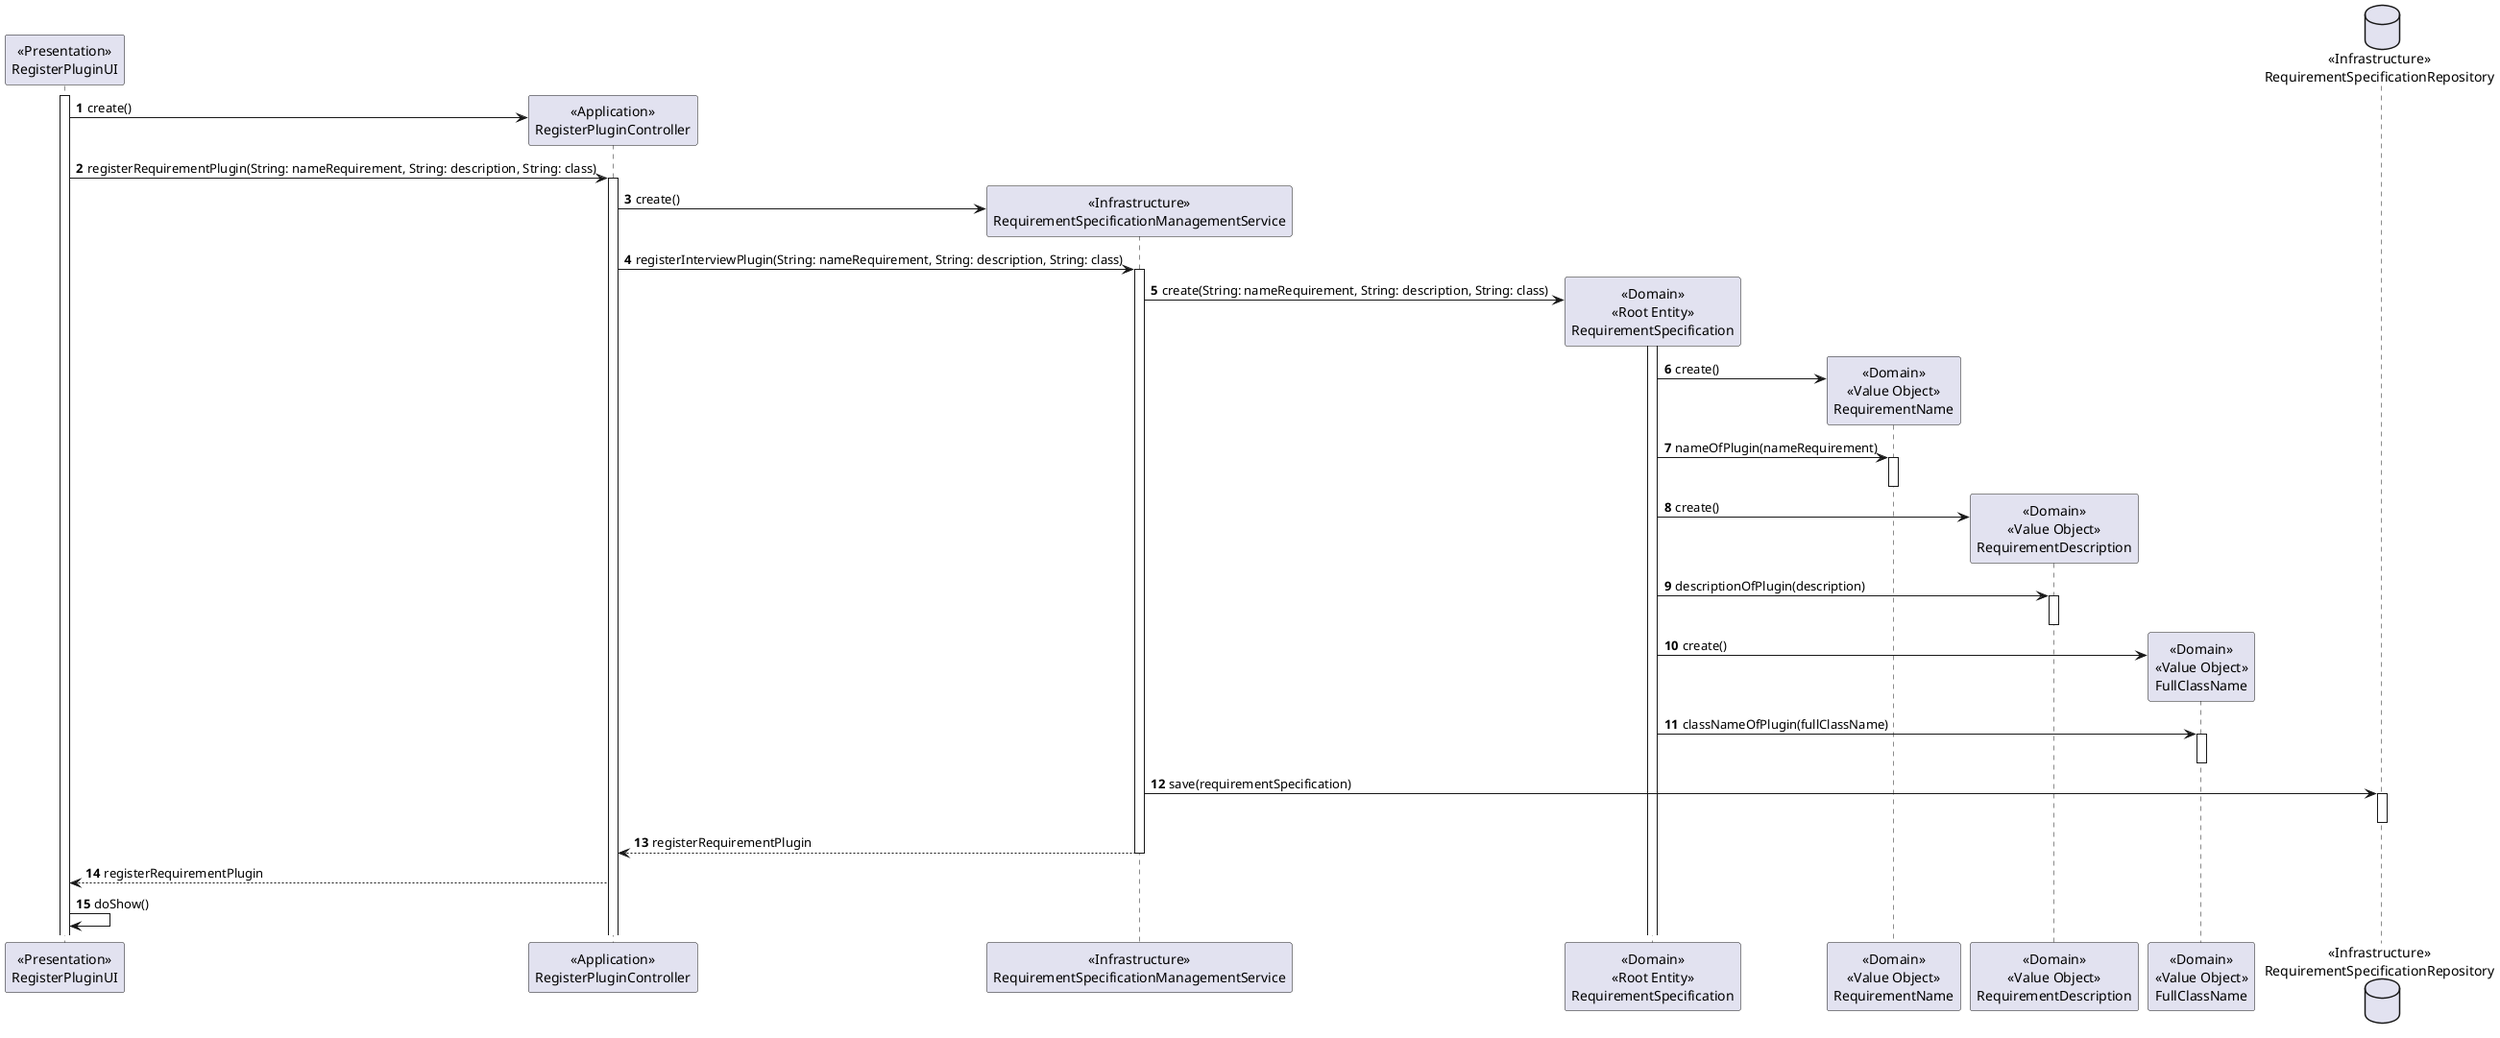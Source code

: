 @startuml
'https://plantuml.com/sequence-diagram

autonumber
skinparam sequenceMessageAlign left

Participant "<<Presentation>>\nRegisterPluginUI" as UI
Participant "<<Application>>\nRegisterPluginController" as CTRL
Participant "<<Infrastructure>>\nRequirementSpecificationManagementService" as SERVICERS
Participant "<<Domain>>\n<<Root Entity>>\nRequirementSpecification" as RS
Participant "<<Domain>>\n<<Value Object>>\nRequirementName" as RSNAME
Participant "<<Domain>>\n<<Value Object>>\nRequirementDescription" as RSDESC
Participant "<<Domain>>\n<<Value Object>>\nFullClassName" as RSPLUGIN
Database "<<Infrastructure>>\nRequirementSpecificationRepository" as RSREPO

Activate UI

    UI -> CTRL**: create()

    UI -> CTRL: registerRequirementPlugin(String: nameRequirement, String: description, String: class)

    Activate CTRL

    CTRL -> SERVICERS**: create()

    CTRL -> SERVICERS: registerInterviewPlugin(String: nameRequirement, String: description, String: class)

    Activate SERVICERS

    SERVICERS -> RS**: create(String: nameRequirement, String: description, String: class)

    Activate RS

    RS -> RSNAME**: create()

    RS -> RSNAME: nameOfPlugin(nameRequirement)

    Activate RSNAME

    Deactivate RSNAME

    RS -> RSDESC**: create()

    RS -> RSDESC: descriptionOfPlugin(description)

    Activate RSDESC

    Deactivate RSDESC

    RS -> RSPLUGIN**: create()

    RS -> RSPLUGIN: classNameOfPlugin(fullClassName)

    Activate RSPLUGIN

    Deactivate RSPLUGIN

    SERVICERS -> RSREPO: save(requirementSpecification)

    Activate RSREPO

    Deactivate RSREPO

    SERVICERS --> CTRL: registerRequirementPlugin

    Deactivate SERVICERS

    CTRL --> UI: registerRequirementPlugin

    UI -> UI: doShow()

@enduml